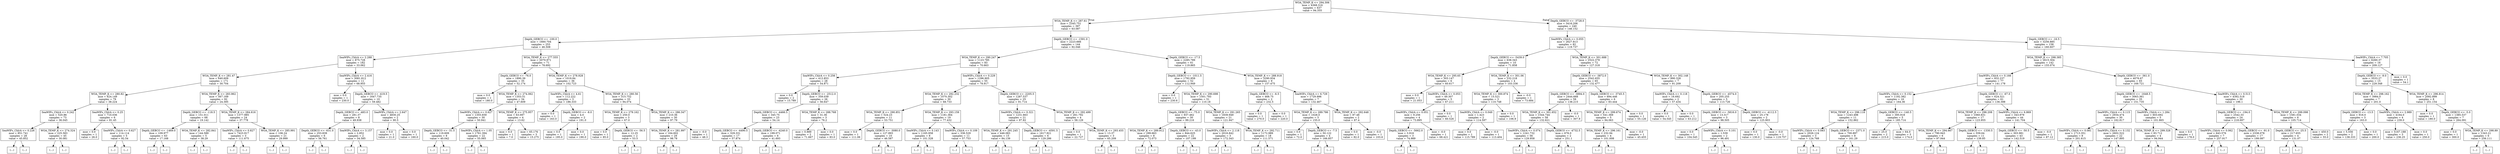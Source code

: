 digraph Tree {
node [shape=box] ;
0 [label="WOA_TEMP_K <= 294.306\nmse = 4368.316\nsamples = 637\nvalue = 94.355"] ;
1 [label="WOA_TEMP_K <= 287.61\nmse = 2345.751\nsamples = 397\nvalue = 63.087"] ;
0 -> 1 [labeldistance=2.5, labelangle=45, headlabel="True"] ;
2 [label="Depth_GEBCO <= -100.0\nmse = 1660.704\nsamples = 253\nvalue = 46.508"] ;
1 -> 2 ;
3 [label="SeaWIFs_ChlrA <= 2.288\nmse = 875.728\nsamples = 182\nvalue = 33.062"] ;
2 -> 3 ;
4 [label="WOA_TEMP_K <= 281.47\nmse = 640.609\nsamples = 171\nvalue = 30.704"] ;
3 -> 4 ;
5 [label="WOA_TEMP_K <= 280.82\nmse = 624.149\nsamples = 79\nvalue = 38.224"] ;
4 -> 5 ;
6 [label="SeaWIFs_ChlrA <= 0.242\nmse = 520.86\nsamples = 73\nvalue = 36.045"] ;
5 -> 6 ;
7 [label="SeaWIFs_ChlrA <= 0.226\nmse = 851.741\nsamples = 28\nvalue = 45.852"] ;
6 -> 7 ;
8 [label="(...)"] ;
7 -> 8 ;
61 [label="(...)"] ;
7 -> 61 ;
62 [label="WOA_TEMP_K <= 274.324\nmse = 225.583\nsamples = 45\nvalue = 30.081"] ;
6 -> 62 ;
63 [label="(...)"] ;
62 -> 63 ;
100 [label="(...)"] ;
62 -> 100 ;
147 [label="SeaWIFs_ChlrA <= 0.25\nmse = 710.036\nsamples = 6\nvalue = 81.45"] ;
5 -> 147 ;
148 [label="mse = 0.0\nsamples = 1\nvalue = 26.0"] ;
147 -> 148 ;
149 [label="SeaWIFs_ChlrA <= 0.627\nmse = 114.114\nsamples = 5\nvalue = 92.54"] ;
147 -> 149 ;
150 [label="(...)"] ;
149 -> 150 ;
153 [label="(...)"] ;
149 -> 153 ;
158 [label="WOA_TEMP_K <= 283.962\nmse = 567.169\nsamples = 92\nvalue = 24.395"] ;
4 -> 158 ;
159 [label="Depth_GEBCO <= -118.5\nmse = 151.011\nsamples = 68\nvalue = 19.142"] ;
158 -> 159 ;
160 [label="Depth_GEBCO <= -1469.0\nmse = 109.977\nsamples = 63\nvalue = 17.168"] ;
159 -> 160 ;
161 [label="(...)"] ;
160 -> 161 ;
168 [label="(...)"] ;
160 -> 168 ;
221 [label="WOA_TEMP_K <= 282.841\nmse = 144.589\nsamples = 5\nvalue = 38.29"] ;
159 -> 221 ;
222 [label="(...)"] ;
221 -> 222 ;
227 [label="(...)"] ;
221 -> 227 ;
230 [label="WOA_TEMP_K <= 284.616\nmse = 1377.985\nsamples = 24\nvalue = 37.778"] ;
158 -> 230 ;
231 [label="SeaWIFs_ChlrA <= 0.827\nmse = 7423.917\nsamples = 3\nvalue = 111.675"] ;
230 -> 231 ;
232 [label="(...)"] ;
231 -> 232 ;
235 [label="(...)"] ;
231 -> 235 ;
236 [label="WOA_TEMP_K <= 285.991\nmse = 106.24\nsamples = 21\nvalue = 29.999"] ;
230 -> 236 ;
237 [label="(...)"] ;
236 -> 237 ;
244 [label="(...)"] ;
236 -> 244 ;
267 [label="SeaWIFs_ChlrA <= 2.416\nmse = 3081.812\nsamples = 11\nvalue = 68.955"] ;
3 -> 267 ;
268 [label="mse = 0.0\nsamples = 1\nvalue = 230.0"] ;
267 -> 268 ;
269 [label="Depth_GEBCO <= -419.5\nmse = 1647.735\nsamples = 10\nvalue = 59.482"] ;
267 -> 269 ;
270 [label="Depth_GEBCO <= -483.0\nmse = 281.37\nsamples = 8\nvalue = 49.938"] ;
269 -> 270 ;
271 [label="Depth_GEBCO <= -631.0\nmse = 253.839\nsamples = 6\nvalue = 56.761"] ;
270 -> 271 ;
272 [label="(...)"] ;
271 -> 272 ;
277 [label="(...)"] ;
271 -> 277 ;
280 [label="SeaWIFs_ChlrA <= 3.157\nmse = 2.852\nsamples = 2\nvalue = 34.585"] ;
270 -> 280 ;
281 [label="(...)"] ;
280 -> 281 ;
282 [label="(...)"] ;
280 -> 282 ;
283 [label="SeaWIFs_ChlrA <= 2.647\nmse = 4830.25\nsamples = 2\nvalue = 90.5"] ;
269 -> 283 ;
284 [label="mse = 0.0\nsamples = 1\nvalue = 21.0"] ;
283 -> 284 ;
285 [label="mse = 0.0\nsamples = 1\nvalue = 160.0"] ;
283 -> 285 ;
286 [label="WOA_TEMP_K <= 277.555\nmse = 2070.971\nsamples = 71\nvalue = 78.692"] ;
2 -> 286 ;
287 [label="Depth_GEBCO <= -76.0\nmse = 1890.39\nsamples = 35\nvalue = 52.174"] ;
286 -> 287 ;
288 [label="mse = 0.0\nsamples = 1\nvalue = 180.0"] ;
287 -> 288 ;
289 [label="WOA_TEMP_K <= 274.062\nmse = 1353.51\nsamples = 34\nvalue = 47.609"] ;
287 -> 289 ;
290 [label="SeaWIFs_ChlrA <= 0.627\nmse = 1355.659\nsamples = 30\nvalue = 50.941"] ;
289 -> 290 ;
291 [label="Depth_GEBCO <= -31.5\nmse = 119.609\nsamples = 8\nvalue = 40.042"] ;
290 -> 291 ;
292 [label="(...)"] ;
291 -> 292 ;
303 [label="(...)"] ;
291 -> 303 ;
306 [label="SeaWIFs_ChlrA <= 1.05\nmse = 1761.394\nsamples = 22\nvalue = 55.065"] ;
290 -> 306 ;
307 [label="(...)"] ;
306 -> 307 ;
310 [label="(...)"] ;
306 -> 310 ;
315 [label="WOA_TEMP_K <= 275.957\nmse = 63.097\nsamples = 4\nvalue = 13.62"] ;
289 -> 315 ;
316 [label="mse = 0.0\nsamples = 1\nvalue = 7.0"] ;
315 -> 316 ;
317 [label="mse = 65.176\nsamples = 3\nvalue = 15.275"] ;
315 -> 317 ;
318 [label="WOA_TEMP_K <= 278.928\nmse = 1019.84\nsamples = 36\nvalue = 102.723"] ;
286 -> 318 ;
319 [label="SeaWIFs_ChlrA <= 4.61\nmse = 112.222\nsamples = 3\nvalue = 186.333"] ;
318 -> 319 ;
320 [label="mse = 0.0\nsamples = 1\nvalue = 163.0"] ;
319 -> 320 ;
321 [label="Depth_GEBCO <= -8.0\nmse = 4.0\nsamples = 2\nvalue = 191.0"] ;
319 -> 321 ;
322 [label="mse = 0.0\nsamples = 1\nvalue = 195.0"] ;
321 -> 322 ;
323 [label="mse = 0.0\nsamples = 1\nvalue = 190.0"] ;
321 -> 323 ;
324 [label="WOA_TEMP_K <= 280.56\nmse = 315.752\nsamples = 33\nvalue = 94.074"] ;
318 -> 324 ;
325 [label="WOA_TEMP_K <= 279.162\nmse = 250.0\nsamples = 3\nvalue = 67.0"] ;
324 -> 325 ;
326 [label="mse = 0.0\nsamples = 1\nvalue = 85.0"] ;
325 -> 326 ;
327 [label="Depth_GEBCO <= -56.5\nmse = 12.25\nsamples = 2\nvalue = 53.5"] ;
325 -> 327 ;
328 [label="(...)"] ;
327 -> 328 ;
329 [label="(...)"] ;
327 -> 329 ;
330 [label="WOA_TEMP_K <= 286.347\nmse = 210.36\nsamples = 30\nvalue = 97.79"] ;
324 -> 330 ;
331 [label="WOA_TEMP_K <= 281.997\nmse = 164.602\nsamples = 29\nvalue = 98.78"] ;
330 -> 331 ;
332 [label="(...)"] ;
331 -> 332 ;
351 [label="(...)"] ;
331 -> 351 ;
368 [label="mse = -0.0\nsamples = 1\nvalue = 48.3"] ;
330 -> 368 ;
369 [label="Depth_GEBCO <= -1591.0\nmse = 2223.666\nsamples = 144\nvalue = 92.046"] ;
1 -> 369 ;
370 [label="WOA_TEMP_K <= 290.247\nmse = 1123.785\nsamples = 83\nvalue = 70.663"] ;
369 -> 370 ;
371 [label="SeaWIFs_ChlrA <= 0.256\nmse = 412.853\nsamples = 28\nvalue = 54.871"] ;
370 -> 371 ;
372 [label="mse = 0.0\nsamples = 2\nvalue = 15.789"] ;
371 -> 372 ;
373 [label="Depth_GEBCO <= -2512.0\nmse = 359.039\nsamples = 26\nvalue = 56.647"] ;
371 -> 373 ;
374 [label="Depth_GEBCO <= -4466.5\nmse = 345.75\nsamples = 23\nvalue = 54.14"] ;
373 -> 374 ;
375 [label="Depth_GEBCO <= -4490.5\nmse = 329.331\nsamples = 17\nvalue = 57.874"] ;
374 -> 375 ;
376 [label="(...)"] ;
375 -> 376 ;
403 [label="(...)"] ;
375 -> 403 ;
404 [label="Depth_GEBCO <= -4240.0\nmse = 199.071\nsamples = 6\nvalue = 41.693"] ;
374 -> 404 ;
405 [label="(...)"] ;
404 -> 405 ;
410 [label="(...)"] ;
404 -> 410 ;
415 [label="WOA_TEMP_K <= 288.768\nmse = 31.36\nsamples = 3\nvalue = 76.2"] ;
373 -> 415 ;
416 [label="mse = 0.889\nsamples = 2\nvalue = 71.667"] ;
415 -> 416 ;
417 [label="mse = 0.0\nsamples = 1\nvalue = 83.0"] ;
415 -> 417 ;
418 [label="SeaWIFs_ChlrA <= 0.229\nmse = 1296.905\nsamples = 55\nvalue = 78.917"] ;
370 -> 418 ;
419 [label="WOA_TEMP_K <= 292.232\nmse = 1070.302\nsamples = 30\nvalue = 68.733"] ;
418 -> 419 ;
420 [label="WOA_TEMP_K <= 290.851\nmse = 524.23\nsamples = 11\nvalue = 53.751"] ;
419 -> 420 ;
421 [label="mse = 0.0\nsamples = 1\nvalue = 111.06"] ;
420 -> 421 ;
422 [label="Depth_GEBCO <= -3080.0\nmse = 127.893\nsamples = 10\nvalue = 46.587"] ;
420 -> 422 ;
423 [label="(...)"] ;
422 -> 423 ;
440 [label="(...)"] ;
422 -> 440 ;
441 [label="WOA_TEMP_K <= 293.159\nmse = 1181.364\nsamples = 19\nvalue = 77.432"] ;
419 -> 441 ;
442 [label="SeaWIFs_ChlrA <= 0.143\nmse = 1165.958\nsamples = 8\nvalue = 101.328"] ;
441 -> 442 ;
443 [label="(...)"] ;
442 -> 443 ;
452 [label="(...)"] ;
442 -> 452 ;
455 [label="SeaWIFs_ChlrA <= 0.109\nmse = 336.529\nsamples = 11\nvalue = 57.753"] ;
441 -> 455 ;
456 [label="(...)"] ;
455 -> 456 ;
461 [label="(...)"] ;
455 -> 461 ;
472 [label="Depth_GEBCO <= -2205.5\nmse = 1287.537\nsamples = 25\nvalue = 91.714"] ;
418 -> 472 ;
473 [label="SeaWIFs_ChlrA <= 0.321\nmse = 1231.663\nsamples = 21\nvalue = 97.82"] ;
472 -> 473 ;
474 [label="WOA_TEMP_K <= 291.245\nmse = 446.083\nsamples = 15\nvalue = 84.139"] ;
473 -> 474 ;
475 [label="(...)"] ;
474 -> 475 ;
488 [label="(...)"] ;
474 -> 488 ;
497 [label="Depth_GEBCO <= -4591.5\nmse = 1617.921\nsamples = 6\nvalue = 129.286"] ;
473 -> 497 ;
498 [label="(...)"] ;
497 -> 498 ;
499 [label="(...)"] ;
497 -> 499 ;
506 [label="WOA_TEMP_K <= 292.499\nmse = 261.792\nsamples = 4\nvalue = 58.129"] ;
472 -> 506 ;
507 [label="mse = 0.0\nsamples = 1\nvalue = 22.727"] ;
506 -> 507 ;
508 [label="WOA_TEMP_K <= 293.455\nmse = 13.37\nsamples = 3\nvalue = 65.209"] ;
506 -> 508 ;
509 [label="(...)"] ;
508 -> 509 ;
510 [label="(...)"] ;
508 -> 510 ;
511 [label="Depth_GEBCO <= -17.5\nmse = 2285.789\nsamples = 61\nvalue = 119.865"] ;
369 -> 511 ;
512 [label="Depth_GEBCO <= -1011.5\nmse = 1792.959\nsamples = 52\nvalue = 112.949"] ;
511 -> 512 ;
513 [label="mse = 0.0\nsamples = 1\nvalue = 230.6"] ;
512 -> 513 ;
514 [label="WOA_TEMP_K <= 290.698\nmse = 1501.793\nsamples = 51\nvalue = 110.18"] ;
512 -> 514 ;
515 [label="Depth_GEBCO <= -75.0\nmse = 937.462\nsamples = 30\nvalue = 99.216"] ;
514 -> 515 ;
516 [label="WOA_TEMP_K <= 289.912\nmse = 299.663\nsamples = 8\nvalue = 72.073"] ;
515 -> 516 ;
517 [label="(...)"] ;
516 -> 517 ;
524 [label="(...)"] ;
516 -> 524 ;
529 [label="Depth_GEBCO <= -43.0\nmse = 844.625\nsamples = 22\nvalue = 107.199"] ;
515 -> 529 ;
530 [label="(...)"] ;
529 -> 530 ;
543 [label="(...)"] ;
529 -> 543 ;
570 [label="WOA_TEMP_K <= 291.265\nmse = 1839.949\nsamples = 21\nvalue = 121.947"] ;
514 -> 570 ;
571 [label="SeaWIFs_ChlrA <= 2.118\nmse = 2016.842\nsamples = 3\nvalue = 172.343"] ;
570 -> 571 ;
572 [label="(...)"] ;
571 -> 572 ;
573 [label="(...)"] ;
571 -> 573 ;
576 [label="WOA_TEMP_K <= 292.711\nmse = 1172.989\nsamples = 18\nvalue = 111.571"] ;
570 -> 576 ;
577 [label="(...)"] ;
576 -> 577 ;
588 [label="(...)"] ;
576 -> 588 ;
595 [label="WOA_TEMP_K <= 288.918\nmse = 3290.934\nsamples = 9\nvalue = 157.475"] ;
511 -> 595 ;
596 [label="Depth_GEBCO <= -6.5\nmse = 468.75\nsamples = 2\nvalue = 232.5"] ;
595 -> 596 ;
597 [label="mse = 0.0\nsamples = 1\nvalue = 270.0"] ;
596 -> 597 ;
598 [label="mse = 0.0\nsamples = 1\nvalue = 220.0"] ;
596 -> 598 ;
599 [label="SeaWIFs_ChlrA <= 6.729\nmse = 1729.996\nsamples = 7\nvalue = 132.467"] ;
595 -> 599 ;
600 [label="WOA_TEMP_K <= 289.786\nmse = 1028.0\nsamples = 5\nvalue = 155.0"] ;
599 -> 600 ;
601 [label="mse = 0.0\nsamples = 1\nvalue = 72.0"] ;
600 -> 601 ;
602 [label="Depth_GEBCO <= -7.5\nmse = 50.122\nsamples = 4\nvalue = 166.857"] ;
600 -> 602 ;
603 [label="(...)"] ;
602 -> 603 ;
608 [label="(...)"] ;
602 -> 608 ;
609 [label="WOA_TEMP_K <= 292.648\nmse = 87.48\nsamples = 2\nvalue = 87.4"] ;
599 -> 609 ;
610 [label="mse = 0.0\nsamples = 1\nvalue = 82.0"] ;
609 -> 610 ;
611 [label="mse = -0.0\nsamples = 1\nvalue = 103.6"] ;
609 -> 611 ;
612 [label="Depth_GEBCO <= -3728.0\nmse = 3416.206\nsamples = 240\nvalue = 146.152"] ;
0 -> 612 [labeldistance=2.5, labelangle=-45, headlabel="False"] ;
613 [label="SeaWIFs_ChlrA <= 0.055\nmse = 2627.813\nsamples = 82\nvalue = 119.737"] ;
612 -> 613 ;
614 [label="Depth_GEBCO <= -5439.0\nmse = 638.343\nsamples = 10\nvalue = 71.858"] ;
613 -> 614 ;
615 [label="WOA_TEMP_K <= 295.65\nmse = 303.147\nsamples = 6\nvalue = 60.617"] ;
614 -> 615 ;
616 [label="mse = 0.0\nsamples = 1\nvalue = 21.053"] ;
615 -> 616 ;
617 [label="SeaWIFs_ChlrA <= 0.053\nmse = 49.307\nsamples = 5\nvalue = 67.211"] ;
615 -> 617 ;
618 [label="SeaWIFs_ChlrA <= 0.051\nmse = 9.256\nsamples = 4\nvalue = 73.895"] ;
617 -> 618 ;
619 [label="Depth_GEBCO <= -5662.0\nmse = 3.916\nsamples = 3\nvalue = 74.989"] ;
618 -> 619 ;
620 [label="(...)"] ;
619 -> 620 ;
621 [label="(...)"] ;
619 -> 621 ;
622 [label="mse = -0.0\nsamples = 1\nvalue = 68.421"] ;
618 -> 622 ;
623 [label="mse = 0.0\nsamples = 1\nvalue = 60.526"] ;
617 -> 623 ;
624 [label="WOA_TEMP_K <= 301.06\nmse = 232.218\nsamples = 4\nvalue = 103.336"] ;
614 -> 624 ;
625 [label="WOA_TEMP_K <= 300.874\nmse = 15.521\nsamples = 3\nvalue = 110.748"] ;
624 -> 625 ;
626 [label="SeaWIFs_ChlrA <= 0.049\nmse = 1.423\nsamples = 2\nvalue = 114.597"] ;
625 -> 626 ;
627 [label="mse = 0.0\nsamples = 1\nvalue = 115.789"] ;
626 -> 627 ;
628 [label="mse = -0.0\nsamples = 1\nvalue = 113.404"] ;
626 -> 628 ;
629 [label="mse = 0.0\nsamples = 1\nvalue = 106.9"] ;
625 -> 629 ;
630 [label="mse = -0.0\nsamples = 1\nvalue = 73.684"] ;
624 -> 630 ;
631 [label="WOA_TEMP_K <= 301.688\nmse = 2522.379\nsamples = 72\nvalue = 127.318"] ;
613 -> 631 ;
632 [label="Depth_GEBCO <= -3872.0\nmse = 2542.655\nsamples = 65\nvalue = 132.477"] ;
631 -> 632 ;
633 [label="Depth_GEBCO <= -3894.0\nmse = 2444.668\nsamples = 59\nvalue = 138.215"] ;
632 -> 633 ;
634 [label="WOA_TEMP_K <= 301.652\nmse = 1544.744\nsamples = 58\nvalue = 132.621"] ;
633 -> 634 ;
635 [label="SeaWIFs_ChlrA <= 0.074\nmse = 1241.732\nsamples = 56\nvalue = 129.958"] ;
634 -> 635 ;
636 [label="(...)"] ;
635 -> 636 ;
659 [label="(...)"] ;
635 -> 659 ;
742 [label="Depth_GEBCO <= -4732.5\nmse = 676.0\nsamples = 2\nvalue = 251.1"] ;
634 -> 742 ;
743 [label="(...)"] ;
742 -> 743 ;
744 [label="(...)"] ;
742 -> 744 ;
745 [label="mse = -0.0\nsamples = 1\nvalue = 307.9"] ;
633 -> 745 ;
746 [label="Depth_GEBCO <= -3745.5\nmse = 694.446\nsamples = 6\nvalue = 83.444"] ;
632 -> 746 ;
747 [label="WOA_TEMP_K <= 299.674\nmse = 541.369\nsamples = 5\nvalue = 94.063"] ;
746 -> 747 ;
748 [label="WOA_TEMP_K <= 296.161\nmse = 232.94\nsamples = 4\nvalue = 101.008"] ;
747 -> 748 ;
749 [label="(...)"] ;
748 -> 749 ;
752 [label="(...)"] ;
748 -> 752 ;
755 [label="mse = -0.0\nsamples = 1\nvalue = 45.455"] ;
747 -> 755 ;
756 [label="mse = 0.0\nsamples = 1\nvalue = 55.126"] ;
746 -> 756 ;
757 [label="WOA_TEMP_K <= 302.148\nmse = 890.328\nsamples = 7\nvalue = 91.209"] ;
631 -> 757 ;
758 [label="SeaWIFs_ChlrA <= 0.118\nmse = 16.692\nsamples = 2\nvalue = 57.434"] ;
757 -> 758 ;
759 [label="mse = 0.0\nsamples = 1\nvalue = 54.545"] ;
758 -> 759 ;
760 [label="mse = 0.0\nsamples = 1\nvalue = 63.212"] ;
758 -> 760 ;
761 [label="Depth_GEBCO <= -4574.0\nmse = 205.255\nsamples = 5\nvalue = 113.726"] ;
757 -> 761 ;
762 [label="Depth_GEBCO <= -5816.0\nmse = 13.317\nsamples = 3\nvalue = 98.505"] ;
761 -> 762 ;
763 [label="mse = 0.0\nsamples = 1\nvalue = 104.545"] ;
762 -> 763 ;
764 [label="SeaWIFs_ChlrA <= 0.101\nmse = 1.539\nsamples = 2\nvalue = 96.491"] ;
762 -> 764 ;
765 [label="(...)"] ;
764 -> 765 ;
766 [label="(...)"] ;
764 -> 766 ;
767 [label="Depth_GEBCO <= -4112.5\nmse = 25.178\nsamples = 2\nvalue = 125.903"] ;
761 -> 767 ;
768 [label="mse = 0.0\nsamples = 1\nvalue = 130.0"] ;
767 -> 768 ;
769 [label="mse = -0.0\nsamples = 1\nvalue = 119.757"] ;
767 -> 769 ;
770 [label="Depth_GEBCO <= -16.5\nmse = 3256.885\nsamples = 158\nvalue = 160.607"] ;
612 -> 770 ;
771 [label="WOA_TEMP_K <= 298.385\nmse = 2615.304\nsamples = 142\nvalue = 155.074"] ;
770 -> 771 ;
772 [label="SeaWIFs_ChlrA <= 0.166\nmse = 832.237\nsamples = 77\nvalue = 141.178"] ;
771 -> 772 ;
773 [label="SeaWIFs_ChlrA <= 0.152\nmse = 1192.382\nsamples = 16\nvalue = 164.36"] ;
772 -> 773 ;
774 [label="WOA_TEMP_K <= 296.118\nmse = 1243.498\nsamples = 11\nvalue = 152.862"] ;
773 -> 774 ;
775 [label="SeaWIFs_ChlrA <= 0.083\nmse = 2026.124\nsamples = 3\nvalue = 124.768"] ;
774 -> 775 ;
776 [label="(...)"] ;
775 -> 776 ;
779 [label="(...)"] ;
775 -> 779 ;
780 [label="Depth_GEBCO <= -2371.0\nmse = 700.897\nsamples = 8\nvalue = 161.29"] ;
774 -> 780 ;
781 [label="(...)"] ;
780 -> 781 ;
786 [label="(...)"] ;
780 -> 786 ;
791 [label="Depth_GEBCO <= -140.5\nmse = 395.918\nsamples = 5\nvalue = 185.714"] ;
773 -> 791 ;
792 [label="mse = 25.0\nsamples = 2\nvalue = 215.0"] ;
791 -> 792 ;
793 [label="mse = 64.0\nsamples = 3\nvalue = 174.0"] ;
791 -> 793 ;
794 [label="Depth_GEBCO <= -67.0\nmse = 624.321\nsamples = 61\nvalue = 136.398"] ;
772 -> 794 ;
795 [label="WOA_TEMP_K <= 296.208\nmse = 1060.831\nsamples = 17\nvalue = 123.955"] ;
794 -> 795 ;
796 [label="WOA_TEMP_K <= 294.667\nmse = 790.943\nsamples = 6\nvalue = 97.944"] ;
795 -> 796 ;
797 [label="(...)"] ;
796 -> 797 ;
798 [label="(...)"] ;
796 -> 798 ;
805 [label="Depth_GEBCO <= -1330.5\nmse = 559.64\nsamples = 11\nvalue = 139.85"] ;
795 -> 805 ;
806 [label="(...)"] ;
805 -> 806 ;
807 [label="(...)"] ;
805 -> 807 ;
820 [label="SeaWIFs_ChlrA <= 6.869\nmse = 343.979\nsamples = 44\nvalue = 141.704"] ;
794 -> 820 ;
821 [label="Depth_GEBCO <= -50.5\nmse = 303.981\nsamples = 43\nvalue = 142.519"] ;
820 -> 821 ;
822 [label="(...)"] ;
821 -> 822 ;
865 [label="(...)"] ;
821 -> 865 ;
888 [label="mse = -0.0\nsamples = 1\nvalue = 87.12"] ;
820 -> 888 ;
889 [label="Depth_GEBCO <= -361.0\nmse = 4076.67\nsamples = 65\nvalue = 169.721"] ;
771 -> 889 ;
890 [label="Depth_GEBCO <= -1648.5\nmse = 3063.361\nsamples = 35\nvalue = 151.735"] ;
889 -> 890 ;
891 [label="SeaWIFs_ChlrA <= 0.115\nmse = 2934.474\nsamples = 30\nvalue = 162.817"] ;
890 -> 891 ;
892 [label="SeaWIFs_ChlrA <= 0.081\nmse = 1713.351\nsamples = 8\nvalue = 201.615"] ;
891 -> 892 ;
893 [label="(...)"] ;
892 -> 893 ;
894 [label="(...)"] ;
892 -> 894 ;
905 [label="SeaWIFs_ChlrA <= 0.132\nmse = 2602.522\nsamples = 22\nvalue = 147.895"] ;
891 -> 905 ;
906 [label="(...)"] ;
905 -> 906 ;
909 [label="(...)"] ;
905 -> 909 ;
938 [label="SeaWIFs_ChlrA <= 1.284\nmse = 603.692\nsamples = 5\nvalue = 101.865"] ;
890 -> 938 ;
939 [label="WOA_TEMP_K <= 299.328\nmse = 83.712\nsamples = 4\nvalue = 94.944"] ;
938 -> 939 ;
940 [label="(...)"] ;
939 -> 940 ;
941 [label="(...)"] ;
939 -> 941 ;
946 [label="mse = 0.0\nsamples = 1\nvalue = 178.0"] ;
938 -> 946 ;
947 [label="SeaWIFs_ChlrA <= 0.513\nmse = 4392.518\nsamples = 30\nvalue = 196.1"] ;
889 -> 947 ;
948 [label="Depth_GEBCO <= -194.0\nmse = 2542.33\nsamples = 24\nvalue = 218.697"] ;
947 -> 948 ;
949 [label="SeaWIFs_ChlrA <= 0.062\nmse = 643.576\nsamples = 7\nvalue = 257.917"] ;
948 -> 949 ;
950 [label="(...)"] ;
949 -> 950 ;
951 [label="(...)"] ;
949 -> 951 ;
958 [label="Depth_GEBCO <= -91.0\nmse = 2338.078\nsamples = 17\nvalue = 199.087"] ;
948 -> 958 ;
959 [label="(...)"] ;
958 -> 959 ;
962 [label="(...)"] ;
958 -> 962 ;
971 [label="WOA_TEMP_K <= 299.098\nmse = 1581.034\nsamples = 6\nvalue = 105.714"] ;
947 -> 971 ;
972 [label="Depth_GEBCO <= -25.5\nmse = 217.655\nsamples = 4\nvalue = 131.07"] ;
971 -> 972 ;
973 [label="(...)"] ;
972 -> 973 ;
978 [label="(...)"] ;
972 -> 978 ;
979 [label="mse = 450.0\nsamples = 2\nvalue = 55.0"] ;
971 -> 979 ;
980 [label="SeaWIFs_ChlrA <= 7.705\nmse = 6260.37\nsamples = 16\nvalue = 209.127"] ;
770 -> 980 ;
981 [label="Depth_GEBCO <= -9.0\nmse = 3533.27\nsamples = 15\nvalue = 229.348"] ;
980 -> 981 ;
982 [label="WOA_TEMP_K <= 298.162\nmse = 3984.0\nsamples = 7\nvalue = 201.0"] ;
981 -> 982 ;
983 [label="Depth_GEBCO <= -13.5\nmse = 916.0\nsamples = 3\nvalue = 163.0"] ;
982 -> 983 ;
984 [label="mse = 5.556\nsamples = 2\nvalue = 138.333"] ;
983 -> 984 ;
985 [label="mse = 0.0\nsamples = 1\nvalue = 200.0"] ;
983 -> 985 ;
986 [label="SeaWIFs_ChlrA <= 2.989\nmse = 4164.0\nsamples = 4\nvalue = 239.0"] ;
982 -> 986 ;
987 [label="mse = 5167.188\nsamples = 3\nvalue = 236.25"] ;
986 -> 987 ;
988 [label="mse = 0.0\nsamples = 1\nvalue = 250.0"] ;
986 -> 988 ;
989 [label="WOA_TEMP_K <= 296.814\nmse = 2092.899\nsamples = 8\nvalue = 251.154"] ;
981 -> 989 ;
990 [label="mse = 0.0\nsamples = 1\nvalue = 180.0"] ;
989 -> 990 ;
991 [label="Depth_GEBCO <= -5.0\nmse = 1385.537\nsamples = 7\nvalue = 264.091"] ;
989 -> 991 ;
992 [label="mse = 0.0\nsamples = 1\nvalue = 300.0"] ;
991 -> 992 ;
993 [label="WOA_TEMP_K <= 298.89\nmse = 1343.21\nsamples = 6\nvalue = 256.111"] ;
991 -> 993 ;
994 [label="(...)"] ;
993 -> 994 ;
997 [label="(...)"] ;
993 -> 997 ;
998 [label="mse = 0.0\nsamples = 1\nvalue = 54.1"] ;
980 -> 998 ;
}
